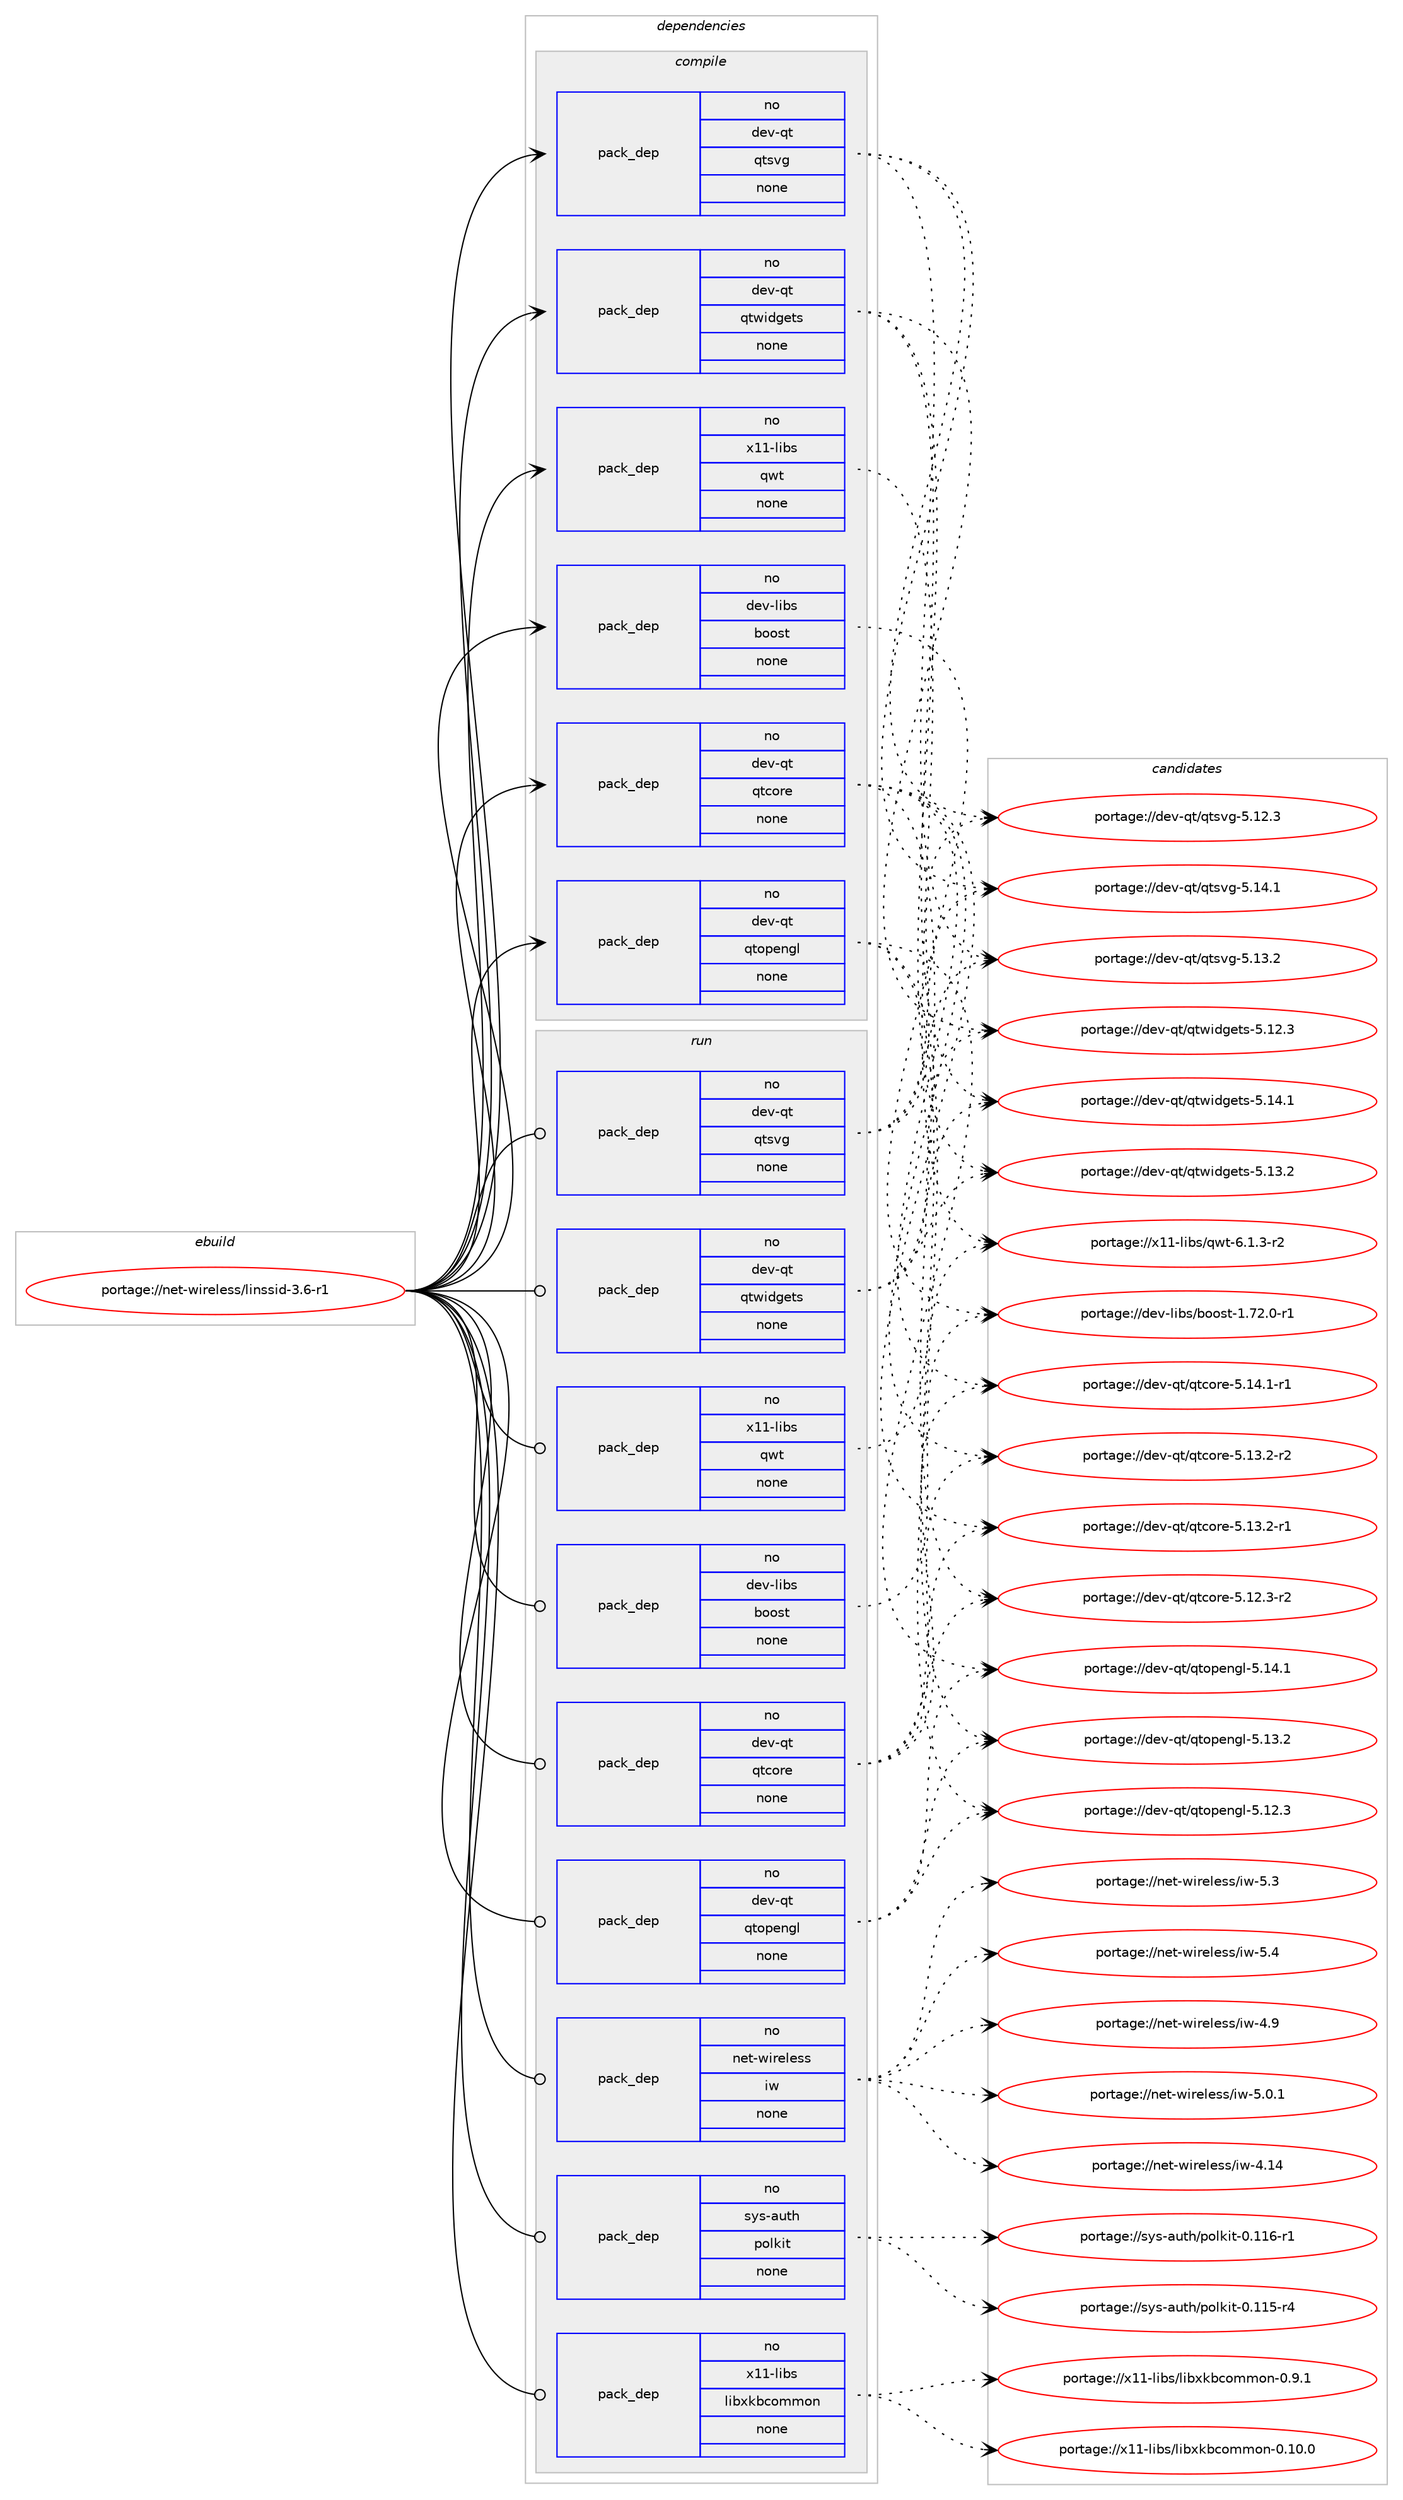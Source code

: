 digraph prolog {

# *************
# Graph options
# *************

newrank=true;
concentrate=true;
compound=true;
graph [rankdir=LR,fontname=Helvetica,fontsize=10,ranksep=1.5];#, ranksep=2.5, nodesep=0.2];
edge  [arrowhead=vee];
node  [fontname=Helvetica,fontsize=10];

# **********
# The ebuild
# **********

subgraph cluster_leftcol {
color=gray;
rank=same;
label=<<i>ebuild</i>>;
id [label="portage://net-wireless/linssid-3.6-r1", color=red, width=4, href="../net-wireless/linssid-3.6-r1.svg"];
}

# ****************
# The dependencies
# ****************

subgraph cluster_midcol {
color=gray;
label=<<i>dependencies</i>>;
subgraph cluster_compile {
fillcolor="#eeeeee";
style=filled;
label=<<i>compile</i>>;
subgraph pack50999 {
dependency64836 [label=<<TABLE BORDER="0" CELLBORDER="1" CELLSPACING="0" CELLPADDING="4" WIDTH="220"><TR><TD ROWSPAN="6" CELLPADDING="30">pack_dep</TD></TR><TR><TD WIDTH="110">no</TD></TR><TR><TD>dev-libs</TD></TR><TR><TD>boost</TD></TR><TR><TD>none</TD></TR><TR><TD></TD></TR></TABLE>>, shape=none, color=blue];
}
id:e -> dependency64836:w [weight=20,style="solid",arrowhead="vee"];
subgraph pack51000 {
dependency64837 [label=<<TABLE BORDER="0" CELLBORDER="1" CELLSPACING="0" CELLPADDING="4" WIDTH="220"><TR><TD ROWSPAN="6" CELLPADDING="30">pack_dep</TD></TR><TR><TD WIDTH="110">no</TD></TR><TR><TD>dev-qt</TD></TR><TR><TD>qtcore</TD></TR><TR><TD>none</TD></TR><TR><TD></TD></TR></TABLE>>, shape=none, color=blue];
}
id:e -> dependency64837:w [weight=20,style="solid",arrowhead="vee"];
subgraph pack51001 {
dependency64838 [label=<<TABLE BORDER="0" CELLBORDER="1" CELLSPACING="0" CELLPADDING="4" WIDTH="220"><TR><TD ROWSPAN="6" CELLPADDING="30">pack_dep</TD></TR><TR><TD WIDTH="110">no</TD></TR><TR><TD>dev-qt</TD></TR><TR><TD>qtopengl</TD></TR><TR><TD>none</TD></TR><TR><TD></TD></TR></TABLE>>, shape=none, color=blue];
}
id:e -> dependency64838:w [weight=20,style="solid",arrowhead="vee"];
subgraph pack51002 {
dependency64839 [label=<<TABLE BORDER="0" CELLBORDER="1" CELLSPACING="0" CELLPADDING="4" WIDTH="220"><TR><TD ROWSPAN="6" CELLPADDING="30">pack_dep</TD></TR><TR><TD WIDTH="110">no</TD></TR><TR><TD>dev-qt</TD></TR><TR><TD>qtsvg</TD></TR><TR><TD>none</TD></TR><TR><TD></TD></TR></TABLE>>, shape=none, color=blue];
}
id:e -> dependency64839:w [weight=20,style="solid",arrowhead="vee"];
subgraph pack51003 {
dependency64840 [label=<<TABLE BORDER="0" CELLBORDER="1" CELLSPACING="0" CELLPADDING="4" WIDTH="220"><TR><TD ROWSPAN="6" CELLPADDING="30">pack_dep</TD></TR><TR><TD WIDTH="110">no</TD></TR><TR><TD>dev-qt</TD></TR><TR><TD>qtwidgets</TD></TR><TR><TD>none</TD></TR><TR><TD></TD></TR></TABLE>>, shape=none, color=blue];
}
id:e -> dependency64840:w [weight=20,style="solid",arrowhead="vee"];
subgraph pack51004 {
dependency64841 [label=<<TABLE BORDER="0" CELLBORDER="1" CELLSPACING="0" CELLPADDING="4" WIDTH="220"><TR><TD ROWSPAN="6" CELLPADDING="30">pack_dep</TD></TR><TR><TD WIDTH="110">no</TD></TR><TR><TD>x11-libs</TD></TR><TR><TD>qwt</TD></TR><TR><TD>none</TD></TR><TR><TD></TD></TR></TABLE>>, shape=none, color=blue];
}
id:e -> dependency64841:w [weight=20,style="solid",arrowhead="vee"];
}
subgraph cluster_compileandrun {
fillcolor="#eeeeee";
style=filled;
label=<<i>compile and run</i>>;
}
subgraph cluster_run {
fillcolor="#eeeeee";
style=filled;
label=<<i>run</i>>;
subgraph pack51005 {
dependency64842 [label=<<TABLE BORDER="0" CELLBORDER="1" CELLSPACING="0" CELLPADDING="4" WIDTH="220"><TR><TD ROWSPAN="6" CELLPADDING="30">pack_dep</TD></TR><TR><TD WIDTH="110">no</TD></TR><TR><TD>dev-libs</TD></TR><TR><TD>boost</TD></TR><TR><TD>none</TD></TR><TR><TD></TD></TR></TABLE>>, shape=none, color=blue];
}
id:e -> dependency64842:w [weight=20,style="solid",arrowhead="odot"];
subgraph pack51006 {
dependency64843 [label=<<TABLE BORDER="0" CELLBORDER="1" CELLSPACING="0" CELLPADDING="4" WIDTH="220"><TR><TD ROWSPAN="6" CELLPADDING="30">pack_dep</TD></TR><TR><TD WIDTH="110">no</TD></TR><TR><TD>dev-qt</TD></TR><TR><TD>qtcore</TD></TR><TR><TD>none</TD></TR><TR><TD></TD></TR></TABLE>>, shape=none, color=blue];
}
id:e -> dependency64843:w [weight=20,style="solid",arrowhead="odot"];
subgraph pack51007 {
dependency64844 [label=<<TABLE BORDER="0" CELLBORDER="1" CELLSPACING="0" CELLPADDING="4" WIDTH="220"><TR><TD ROWSPAN="6" CELLPADDING="30">pack_dep</TD></TR><TR><TD WIDTH="110">no</TD></TR><TR><TD>dev-qt</TD></TR><TR><TD>qtopengl</TD></TR><TR><TD>none</TD></TR><TR><TD></TD></TR></TABLE>>, shape=none, color=blue];
}
id:e -> dependency64844:w [weight=20,style="solid",arrowhead="odot"];
subgraph pack51008 {
dependency64845 [label=<<TABLE BORDER="0" CELLBORDER="1" CELLSPACING="0" CELLPADDING="4" WIDTH="220"><TR><TD ROWSPAN="6" CELLPADDING="30">pack_dep</TD></TR><TR><TD WIDTH="110">no</TD></TR><TR><TD>dev-qt</TD></TR><TR><TD>qtsvg</TD></TR><TR><TD>none</TD></TR><TR><TD></TD></TR></TABLE>>, shape=none, color=blue];
}
id:e -> dependency64845:w [weight=20,style="solid",arrowhead="odot"];
subgraph pack51009 {
dependency64846 [label=<<TABLE BORDER="0" CELLBORDER="1" CELLSPACING="0" CELLPADDING="4" WIDTH="220"><TR><TD ROWSPAN="6" CELLPADDING="30">pack_dep</TD></TR><TR><TD WIDTH="110">no</TD></TR><TR><TD>dev-qt</TD></TR><TR><TD>qtwidgets</TD></TR><TR><TD>none</TD></TR><TR><TD></TD></TR></TABLE>>, shape=none, color=blue];
}
id:e -> dependency64846:w [weight=20,style="solid",arrowhead="odot"];
subgraph pack51010 {
dependency64847 [label=<<TABLE BORDER="0" CELLBORDER="1" CELLSPACING="0" CELLPADDING="4" WIDTH="220"><TR><TD ROWSPAN="6" CELLPADDING="30">pack_dep</TD></TR><TR><TD WIDTH="110">no</TD></TR><TR><TD>net-wireless</TD></TR><TR><TD>iw</TD></TR><TR><TD>none</TD></TR><TR><TD></TD></TR></TABLE>>, shape=none, color=blue];
}
id:e -> dependency64847:w [weight=20,style="solid",arrowhead="odot"];
subgraph pack51011 {
dependency64848 [label=<<TABLE BORDER="0" CELLBORDER="1" CELLSPACING="0" CELLPADDING="4" WIDTH="220"><TR><TD ROWSPAN="6" CELLPADDING="30">pack_dep</TD></TR><TR><TD WIDTH="110">no</TD></TR><TR><TD>sys-auth</TD></TR><TR><TD>polkit</TD></TR><TR><TD>none</TD></TR><TR><TD></TD></TR></TABLE>>, shape=none, color=blue];
}
id:e -> dependency64848:w [weight=20,style="solid",arrowhead="odot"];
subgraph pack51012 {
dependency64849 [label=<<TABLE BORDER="0" CELLBORDER="1" CELLSPACING="0" CELLPADDING="4" WIDTH="220"><TR><TD ROWSPAN="6" CELLPADDING="30">pack_dep</TD></TR><TR><TD WIDTH="110">no</TD></TR><TR><TD>x11-libs</TD></TR><TR><TD>libxkbcommon</TD></TR><TR><TD>none</TD></TR><TR><TD></TD></TR></TABLE>>, shape=none, color=blue];
}
id:e -> dependency64849:w [weight=20,style="solid",arrowhead="odot"];
subgraph pack51013 {
dependency64850 [label=<<TABLE BORDER="0" CELLBORDER="1" CELLSPACING="0" CELLPADDING="4" WIDTH="220"><TR><TD ROWSPAN="6" CELLPADDING="30">pack_dep</TD></TR><TR><TD WIDTH="110">no</TD></TR><TR><TD>x11-libs</TD></TR><TR><TD>qwt</TD></TR><TR><TD>none</TD></TR><TR><TD></TD></TR></TABLE>>, shape=none, color=blue];
}
id:e -> dependency64850:w [weight=20,style="solid",arrowhead="odot"];
}
}

# **************
# The candidates
# **************

subgraph cluster_choices {
rank=same;
color=gray;
label=<<i>candidates</i>>;

subgraph choice50999 {
color=black;
nodesep=1;
choice10010111845108105981154798111111115116454946555046484511449 [label="portage://dev-libs/boost-1.72.0-r1", color=red, width=4,href="../dev-libs/boost-1.72.0-r1.svg"];
dependency64836:e -> choice10010111845108105981154798111111115116454946555046484511449:w [style=dotted,weight="100"];
}
subgraph choice51000 {
color=black;
nodesep=1;
choice100101118451131164711311699111114101455346495246494511449 [label="portage://dev-qt/qtcore-5.14.1-r1", color=red, width=4,href="../dev-qt/qtcore-5.14.1-r1.svg"];
choice100101118451131164711311699111114101455346495146504511450 [label="portage://dev-qt/qtcore-5.13.2-r2", color=red, width=4,href="../dev-qt/qtcore-5.13.2-r2.svg"];
choice100101118451131164711311699111114101455346495146504511449 [label="portage://dev-qt/qtcore-5.13.2-r1", color=red, width=4,href="../dev-qt/qtcore-5.13.2-r1.svg"];
choice100101118451131164711311699111114101455346495046514511450 [label="portage://dev-qt/qtcore-5.12.3-r2", color=red, width=4,href="../dev-qt/qtcore-5.12.3-r2.svg"];
dependency64837:e -> choice100101118451131164711311699111114101455346495246494511449:w [style=dotted,weight="100"];
dependency64837:e -> choice100101118451131164711311699111114101455346495146504511450:w [style=dotted,weight="100"];
dependency64837:e -> choice100101118451131164711311699111114101455346495146504511449:w [style=dotted,weight="100"];
dependency64837:e -> choice100101118451131164711311699111114101455346495046514511450:w [style=dotted,weight="100"];
}
subgraph choice51001 {
color=black;
nodesep=1;
choice100101118451131164711311611111210111010310845534649524649 [label="portage://dev-qt/qtopengl-5.14.1", color=red, width=4,href="../dev-qt/qtopengl-5.14.1.svg"];
choice100101118451131164711311611111210111010310845534649514650 [label="portage://dev-qt/qtopengl-5.13.2", color=red, width=4,href="../dev-qt/qtopengl-5.13.2.svg"];
choice100101118451131164711311611111210111010310845534649504651 [label="portage://dev-qt/qtopengl-5.12.3", color=red, width=4,href="../dev-qt/qtopengl-5.12.3.svg"];
dependency64838:e -> choice100101118451131164711311611111210111010310845534649524649:w [style=dotted,weight="100"];
dependency64838:e -> choice100101118451131164711311611111210111010310845534649514650:w [style=dotted,weight="100"];
dependency64838:e -> choice100101118451131164711311611111210111010310845534649504651:w [style=dotted,weight="100"];
}
subgraph choice51002 {
color=black;
nodesep=1;
choice100101118451131164711311611511810345534649524649 [label="portage://dev-qt/qtsvg-5.14.1", color=red, width=4,href="../dev-qt/qtsvg-5.14.1.svg"];
choice100101118451131164711311611511810345534649514650 [label="portage://dev-qt/qtsvg-5.13.2", color=red, width=4,href="../dev-qt/qtsvg-5.13.2.svg"];
choice100101118451131164711311611511810345534649504651 [label="portage://dev-qt/qtsvg-5.12.3", color=red, width=4,href="../dev-qt/qtsvg-5.12.3.svg"];
dependency64839:e -> choice100101118451131164711311611511810345534649524649:w [style=dotted,weight="100"];
dependency64839:e -> choice100101118451131164711311611511810345534649514650:w [style=dotted,weight="100"];
dependency64839:e -> choice100101118451131164711311611511810345534649504651:w [style=dotted,weight="100"];
}
subgraph choice51003 {
color=black;
nodesep=1;
choice100101118451131164711311611910510010310111611545534649524649 [label="portage://dev-qt/qtwidgets-5.14.1", color=red, width=4,href="../dev-qt/qtwidgets-5.14.1.svg"];
choice100101118451131164711311611910510010310111611545534649514650 [label="portage://dev-qt/qtwidgets-5.13.2", color=red, width=4,href="../dev-qt/qtwidgets-5.13.2.svg"];
choice100101118451131164711311611910510010310111611545534649504651 [label="portage://dev-qt/qtwidgets-5.12.3", color=red, width=4,href="../dev-qt/qtwidgets-5.12.3.svg"];
dependency64840:e -> choice100101118451131164711311611910510010310111611545534649524649:w [style=dotted,weight="100"];
dependency64840:e -> choice100101118451131164711311611910510010310111611545534649514650:w [style=dotted,weight="100"];
dependency64840:e -> choice100101118451131164711311611910510010310111611545534649504651:w [style=dotted,weight="100"];
}
subgraph choice51004 {
color=black;
nodesep=1;
choice12049494510810598115471131191164554464946514511450 [label="portage://x11-libs/qwt-6.1.3-r2", color=red, width=4,href="../x11-libs/qwt-6.1.3-r2.svg"];
dependency64841:e -> choice12049494510810598115471131191164554464946514511450:w [style=dotted,weight="100"];
}
subgraph choice51005 {
color=black;
nodesep=1;
choice10010111845108105981154798111111115116454946555046484511449 [label="portage://dev-libs/boost-1.72.0-r1", color=red, width=4,href="../dev-libs/boost-1.72.0-r1.svg"];
dependency64842:e -> choice10010111845108105981154798111111115116454946555046484511449:w [style=dotted,weight="100"];
}
subgraph choice51006 {
color=black;
nodesep=1;
choice100101118451131164711311699111114101455346495246494511449 [label="portage://dev-qt/qtcore-5.14.1-r1", color=red, width=4,href="../dev-qt/qtcore-5.14.1-r1.svg"];
choice100101118451131164711311699111114101455346495146504511450 [label="portage://dev-qt/qtcore-5.13.2-r2", color=red, width=4,href="../dev-qt/qtcore-5.13.2-r2.svg"];
choice100101118451131164711311699111114101455346495146504511449 [label="portage://dev-qt/qtcore-5.13.2-r1", color=red, width=4,href="../dev-qt/qtcore-5.13.2-r1.svg"];
choice100101118451131164711311699111114101455346495046514511450 [label="portage://dev-qt/qtcore-5.12.3-r2", color=red, width=4,href="../dev-qt/qtcore-5.12.3-r2.svg"];
dependency64843:e -> choice100101118451131164711311699111114101455346495246494511449:w [style=dotted,weight="100"];
dependency64843:e -> choice100101118451131164711311699111114101455346495146504511450:w [style=dotted,weight="100"];
dependency64843:e -> choice100101118451131164711311699111114101455346495146504511449:w [style=dotted,weight="100"];
dependency64843:e -> choice100101118451131164711311699111114101455346495046514511450:w [style=dotted,weight="100"];
}
subgraph choice51007 {
color=black;
nodesep=1;
choice100101118451131164711311611111210111010310845534649524649 [label="portage://dev-qt/qtopengl-5.14.1", color=red, width=4,href="../dev-qt/qtopengl-5.14.1.svg"];
choice100101118451131164711311611111210111010310845534649514650 [label="portage://dev-qt/qtopengl-5.13.2", color=red, width=4,href="../dev-qt/qtopengl-5.13.2.svg"];
choice100101118451131164711311611111210111010310845534649504651 [label="portage://dev-qt/qtopengl-5.12.3", color=red, width=4,href="../dev-qt/qtopengl-5.12.3.svg"];
dependency64844:e -> choice100101118451131164711311611111210111010310845534649524649:w [style=dotted,weight="100"];
dependency64844:e -> choice100101118451131164711311611111210111010310845534649514650:w [style=dotted,weight="100"];
dependency64844:e -> choice100101118451131164711311611111210111010310845534649504651:w [style=dotted,weight="100"];
}
subgraph choice51008 {
color=black;
nodesep=1;
choice100101118451131164711311611511810345534649524649 [label="portage://dev-qt/qtsvg-5.14.1", color=red, width=4,href="../dev-qt/qtsvg-5.14.1.svg"];
choice100101118451131164711311611511810345534649514650 [label="portage://dev-qt/qtsvg-5.13.2", color=red, width=4,href="../dev-qt/qtsvg-5.13.2.svg"];
choice100101118451131164711311611511810345534649504651 [label="portage://dev-qt/qtsvg-5.12.3", color=red, width=4,href="../dev-qt/qtsvg-5.12.3.svg"];
dependency64845:e -> choice100101118451131164711311611511810345534649524649:w [style=dotted,weight="100"];
dependency64845:e -> choice100101118451131164711311611511810345534649514650:w [style=dotted,weight="100"];
dependency64845:e -> choice100101118451131164711311611511810345534649504651:w [style=dotted,weight="100"];
}
subgraph choice51009 {
color=black;
nodesep=1;
choice100101118451131164711311611910510010310111611545534649524649 [label="portage://dev-qt/qtwidgets-5.14.1", color=red, width=4,href="../dev-qt/qtwidgets-5.14.1.svg"];
choice100101118451131164711311611910510010310111611545534649514650 [label="portage://dev-qt/qtwidgets-5.13.2", color=red, width=4,href="../dev-qt/qtwidgets-5.13.2.svg"];
choice100101118451131164711311611910510010310111611545534649504651 [label="portage://dev-qt/qtwidgets-5.12.3", color=red, width=4,href="../dev-qt/qtwidgets-5.12.3.svg"];
dependency64846:e -> choice100101118451131164711311611910510010310111611545534649524649:w [style=dotted,weight="100"];
dependency64846:e -> choice100101118451131164711311611910510010310111611545534649514650:w [style=dotted,weight="100"];
dependency64846:e -> choice100101118451131164711311611910510010310111611545534649504651:w [style=dotted,weight="100"];
}
subgraph choice51010 {
color=black;
nodesep=1;
choice110101116451191051141011081011151154710511945534652 [label="portage://net-wireless/iw-5.4", color=red, width=4,href="../net-wireless/iw-5.4.svg"];
choice110101116451191051141011081011151154710511945534651 [label="portage://net-wireless/iw-5.3", color=red, width=4,href="../net-wireless/iw-5.3.svg"];
choice1101011164511910511410110810111511547105119455346484649 [label="portage://net-wireless/iw-5.0.1", color=red, width=4,href="../net-wireless/iw-5.0.1.svg"];
choice110101116451191051141011081011151154710511945524657 [label="portage://net-wireless/iw-4.9", color=red, width=4,href="../net-wireless/iw-4.9.svg"];
choice11010111645119105114101108101115115471051194552464952 [label="portage://net-wireless/iw-4.14", color=red, width=4,href="../net-wireless/iw-4.14.svg"];
dependency64847:e -> choice110101116451191051141011081011151154710511945534652:w [style=dotted,weight="100"];
dependency64847:e -> choice110101116451191051141011081011151154710511945534651:w [style=dotted,weight="100"];
dependency64847:e -> choice1101011164511910511410110810111511547105119455346484649:w [style=dotted,weight="100"];
dependency64847:e -> choice110101116451191051141011081011151154710511945524657:w [style=dotted,weight="100"];
dependency64847:e -> choice11010111645119105114101108101115115471051194552464952:w [style=dotted,weight="100"];
}
subgraph choice51011 {
color=black;
nodesep=1;
choice1151211154597117116104471121111081071051164548464949544511449 [label="portage://sys-auth/polkit-0.116-r1", color=red, width=4,href="../sys-auth/polkit-0.116-r1.svg"];
choice1151211154597117116104471121111081071051164548464949534511452 [label="portage://sys-auth/polkit-0.115-r4", color=red, width=4,href="../sys-auth/polkit-0.115-r4.svg"];
dependency64848:e -> choice1151211154597117116104471121111081071051164548464949544511449:w [style=dotted,weight="100"];
dependency64848:e -> choice1151211154597117116104471121111081071051164548464949534511452:w [style=dotted,weight="100"];
}
subgraph choice51012 {
color=black;
nodesep=1;
choice1204949451081059811547108105981201079899111109109111110454846574649 [label="portage://x11-libs/libxkbcommon-0.9.1", color=red, width=4,href="../x11-libs/libxkbcommon-0.9.1.svg"];
choice120494945108105981154710810598120107989911110910911111045484649484648 [label="portage://x11-libs/libxkbcommon-0.10.0", color=red, width=4,href="../x11-libs/libxkbcommon-0.10.0.svg"];
dependency64849:e -> choice1204949451081059811547108105981201079899111109109111110454846574649:w [style=dotted,weight="100"];
dependency64849:e -> choice120494945108105981154710810598120107989911110910911111045484649484648:w [style=dotted,weight="100"];
}
subgraph choice51013 {
color=black;
nodesep=1;
choice12049494510810598115471131191164554464946514511450 [label="portage://x11-libs/qwt-6.1.3-r2", color=red, width=4,href="../x11-libs/qwt-6.1.3-r2.svg"];
dependency64850:e -> choice12049494510810598115471131191164554464946514511450:w [style=dotted,weight="100"];
}
}

}

